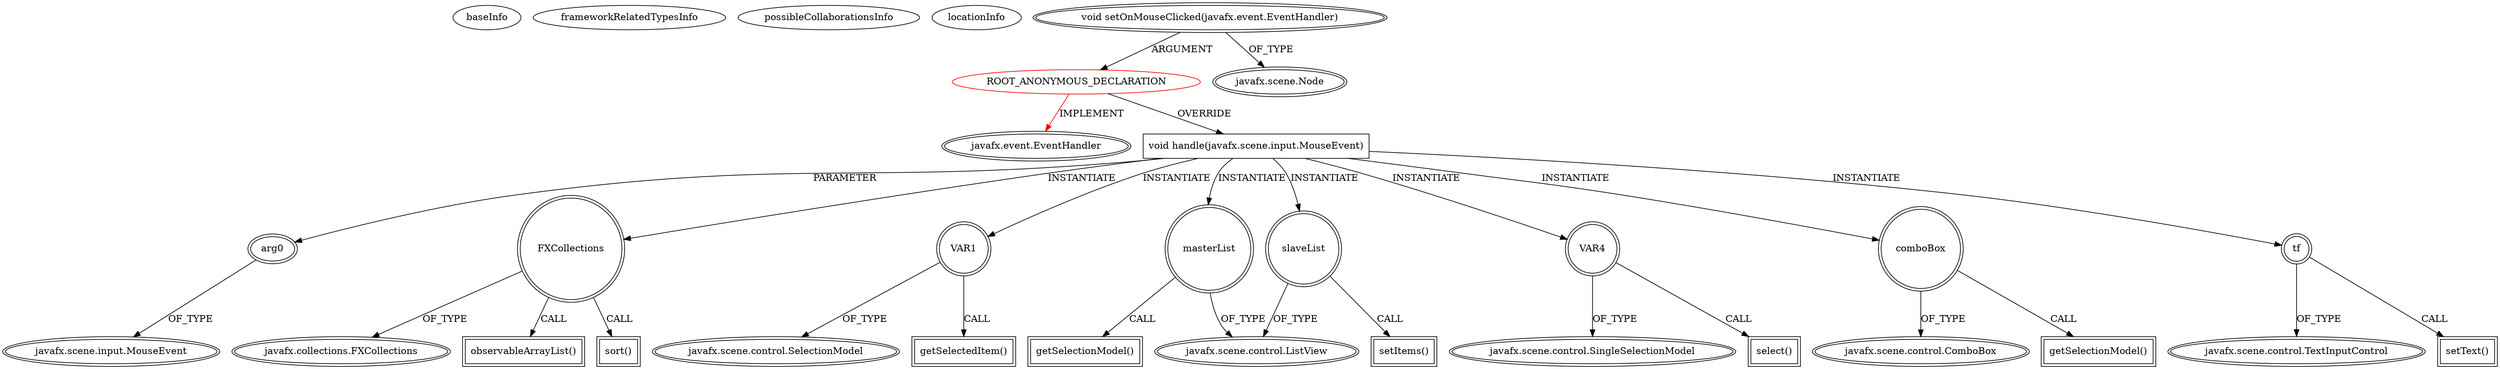 digraph {
baseInfo[graphId=1632,category="extension_graph",isAnonymous=true,possibleRelation=false]
frameworkRelatedTypesInfo[0="javafx.event.EventHandler"]
possibleCollaborationsInfo[]
locationInfo[projectName="Zulukas-IJA",filePath="/Zulukas-IJA/IJA-master/src/InsightJournalApplication/GUI.java",contextSignature="void buildTopicGrid()",graphId="1632"]
0[label="ROOT_ANONYMOUS_DECLARATION",vertexType="ROOT_ANONYMOUS_DECLARATION",isFrameworkType=false,color=red]
1[label="javafx.event.EventHandler",vertexType="FRAMEWORK_INTERFACE_TYPE",isFrameworkType=true,peripheries=2]
2[label="void setOnMouseClicked(javafx.event.EventHandler)",vertexType="OUTSIDE_CALL",isFrameworkType=true,peripheries=2]
3[label="javafx.scene.Node",vertexType="FRAMEWORK_CLASS_TYPE",isFrameworkType=true,peripheries=2]
4[label="void handle(javafx.scene.input.MouseEvent)",vertexType="OVERRIDING_METHOD_DECLARATION",isFrameworkType=false,shape=box]
5[label="arg0",vertexType="PARAMETER_DECLARATION",isFrameworkType=true,peripheries=2]
6[label="javafx.scene.input.MouseEvent",vertexType="FRAMEWORK_CLASS_TYPE",isFrameworkType=true,peripheries=2]
7[label="FXCollections",vertexType="VARIABLE_EXPRESION",isFrameworkType=true,peripheries=2,shape=circle]
9[label="javafx.collections.FXCollections",vertexType="FRAMEWORK_CLASS_TYPE",isFrameworkType=true,peripheries=2]
8[label="observableArrayList()",vertexType="INSIDE_CALL",isFrameworkType=true,peripheries=2,shape=box]
10[label="VAR1",vertexType="VARIABLE_EXPRESION",isFrameworkType=true,peripheries=2,shape=circle]
12[label="javafx.scene.control.SelectionModel",vertexType="FRAMEWORK_CLASS_TYPE",isFrameworkType=true,peripheries=2]
11[label="getSelectedItem()",vertexType="INSIDE_CALL",isFrameworkType=true,peripheries=2,shape=box]
13[label="masterList",vertexType="VARIABLE_EXPRESION",isFrameworkType=true,peripheries=2,shape=circle]
15[label="javafx.scene.control.ListView",vertexType="FRAMEWORK_CLASS_TYPE",isFrameworkType=true,peripheries=2]
14[label="getSelectionModel()",vertexType="INSIDE_CALL",isFrameworkType=true,peripheries=2,shape=box]
17[label="sort()",vertexType="INSIDE_CALL",isFrameworkType=true,peripheries=2,shape=box]
18[label="VAR4",vertexType="VARIABLE_EXPRESION",isFrameworkType=true,peripheries=2,shape=circle]
20[label="javafx.scene.control.SingleSelectionModel",vertexType="FRAMEWORK_CLASS_TYPE",isFrameworkType=true,peripheries=2]
19[label="select()",vertexType="INSIDE_CALL",isFrameworkType=true,peripheries=2,shape=box]
21[label="comboBox",vertexType="VARIABLE_EXPRESION",isFrameworkType=true,peripheries=2,shape=circle]
23[label="javafx.scene.control.ComboBox",vertexType="FRAMEWORK_CLASS_TYPE",isFrameworkType=true,peripheries=2]
22[label="getSelectionModel()",vertexType="INSIDE_CALL",isFrameworkType=true,peripheries=2,shape=box]
24[label="slaveList",vertexType="VARIABLE_EXPRESION",isFrameworkType=true,peripheries=2,shape=circle]
25[label="setItems()",vertexType="INSIDE_CALL",isFrameworkType=true,peripheries=2,shape=box]
27[label="tf",vertexType="VARIABLE_EXPRESION",isFrameworkType=true,peripheries=2,shape=circle]
29[label="javafx.scene.control.TextInputControl",vertexType="FRAMEWORK_CLASS_TYPE",isFrameworkType=true,peripheries=2]
28[label="setText()",vertexType="INSIDE_CALL",isFrameworkType=true,peripheries=2,shape=box]
0->1[label="IMPLEMENT",color=red]
2->0[label="ARGUMENT"]
2->3[label="OF_TYPE"]
0->4[label="OVERRIDE"]
5->6[label="OF_TYPE"]
4->5[label="PARAMETER"]
4->7[label="INSTANTIATE"]
7->9[label="OF_TYPE"]
7->8[label="CALL"]
4->10[label="INSTANTIATE"]
10->12[label="OF_TYPE"]
10->11[label="CALL"]
4->13[label="INSTANTIATE"]
13->15[label="OF_TYPE"]
13->14[label="CALL"]
7->17[label="CALL"]
4->18[label="INSTANTIATE"]
18->20[label="OF_TYPE"]
18->19[label="CALL"]
4->21[label="INSTANTIATE"]
21->23[label="OF_TYPE"]
21->22[label="CALL"]
4->24[label="INSTANTIATE"]
24->15[label="OF_TYPE"]
24->25[label="CALL"]
4->27[label="INSTANTIATE"]
27->29[label="OF_TYPE"]
27->28[label="CALL"]
}
